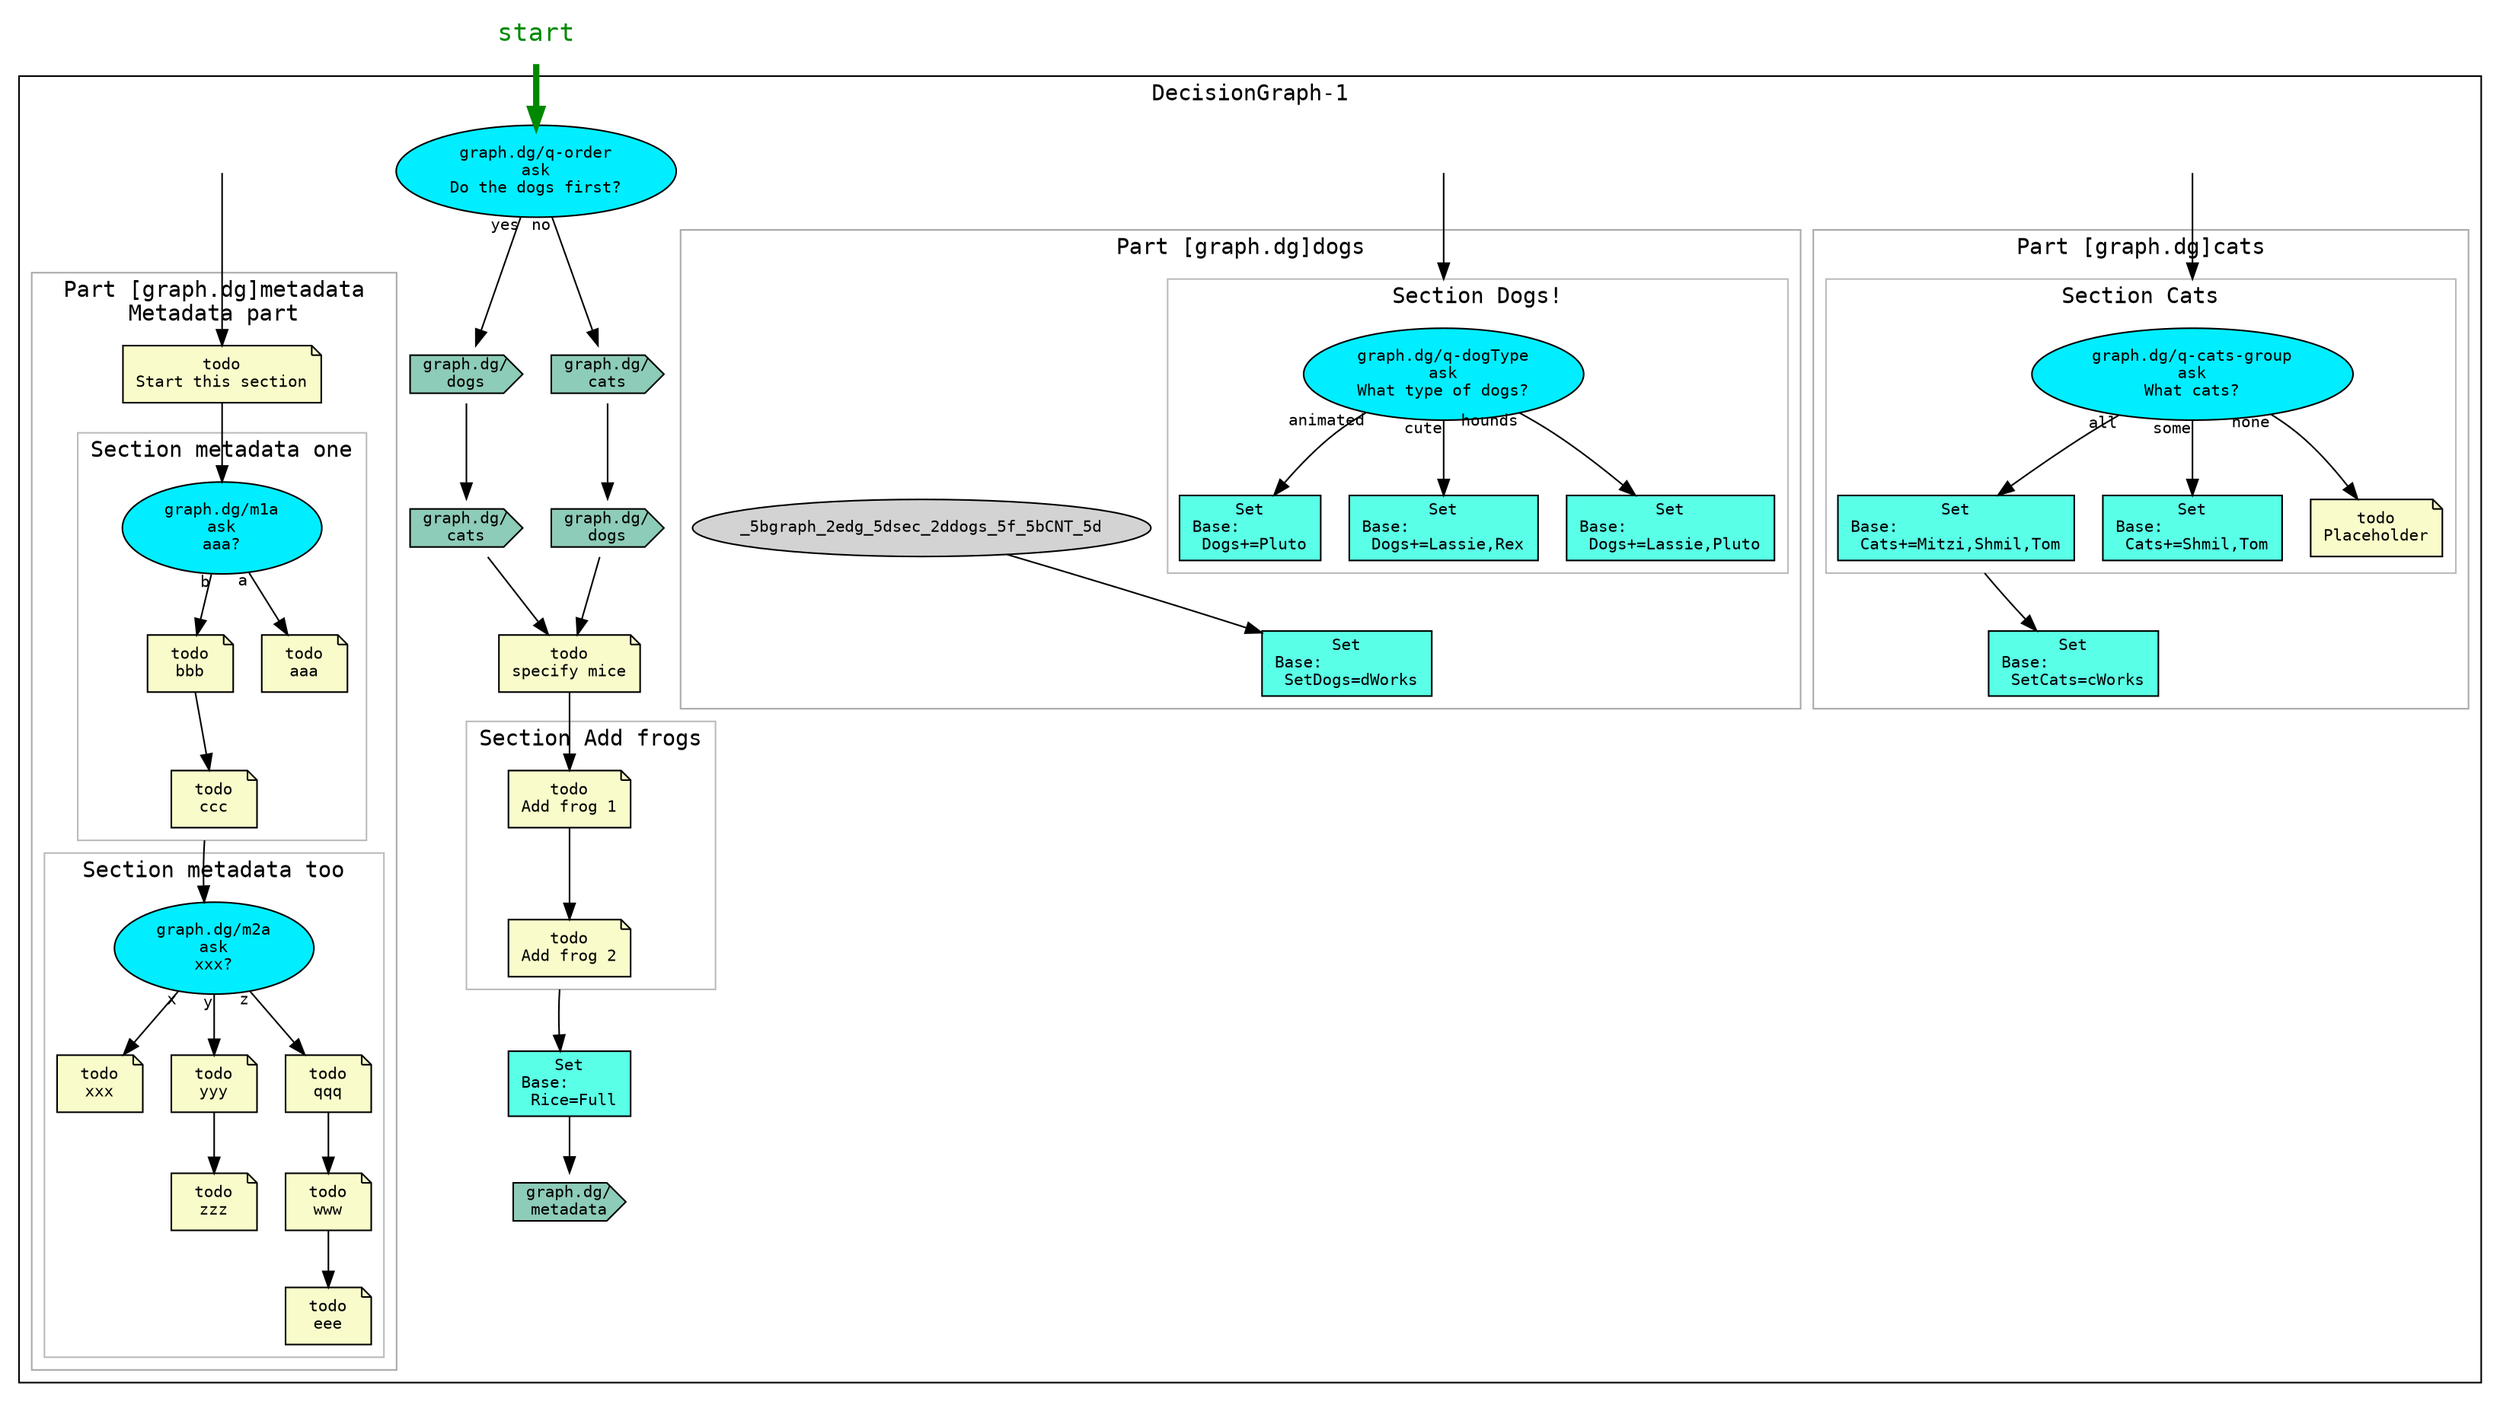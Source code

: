 digraph decisionGraph {
graph [fontname="Courier" concentrate=true compound=true]
edge [fontname="Courier" fontsize="10"]
node [fillcolor="lightgray" style="filled" fontname="Courier" fontsize="10"]
NODE___________START_[ fillcolor="transparent" shape="none" fontcolor="#008800" fontsize="16" label="start" ]
{rank=source; NODE___________START_}
subgraph cluster_DecisionGraph_2d1 {
label="DecisionGraph-1"
_5bgraph_2edg_5dcats_5f_5fPART_5fSTART[ fillcolor="transparent" shape="none" width="0.0" label="" height="0.0" ]
subgraph cluster__5bgraph_2edg_5dcats{ 
label="Part [graph.dg]cats"
color="#AAAAAA"
subgraph cluster__5bgraph_2edg_5dsec_2dcats{ 
label="Section Cats"
color="#BBBBBB"
_5bgraph_2edg_5dq_2dcats_2dgroup[ fillcolor="#00EEFF" shape="oval" label="graph.dg/q-cats-group\nask\nWhat cats?" ]
_5bgraph_2edg_5d_5b_2313_5d[ fillcolor="#59FFE6" shape="rect" label="Set\nBase:\l Cats+=Mitzi,Shmil,Tom" ]
_5bgraph_2edg_5dq_2dcats_2dgroup -> _5bgraph_2edg_5d_5b_2313_5d[ taillabel="all" ]
_5bgraph_2edg_5d_5b_2314_5d[ fillcolor="#59FFE6" shape="rect" label="Set\nBase:\l Cats+=Shmil,Tom" ]
_5bgraph_2edg_5dq_2dcats_2dgroup -> _5bgraph_2edg_5d_5b_2314_5d[ taillabel="some" ]
_5bgraph_2edg_5d_5b_2315_5d[ fillcolor="#F9FCCA" shape="note" label="todo\nPlaceholder" ]
_5bgraph_2edg_5dq_2dcats_2dgroup -> _5bgraph_2edg_5d_5b_2315_5d[ taillabel="none" ]
}
_5bgraph_2edg_5dcat_5fsection_5fset[ fillcolor="#59FFE6" shape="rect" label="Set\nBase:\l SetCats=cWorks" ]
_5bgraph_2edg_5d_5b_2313_5d -> _5bgraph_2edg_5dcat_5fsection_5fset[ ltail="cluster__5bgraph_2edg_5dsec_2dcats" ]
}
_5bgraph_2edg_5dcats_5f_5fPART_5fSTART -> _5bgraph_2edg_5dq_2dcats_2dgroup[ lhead="cluster__5bgraph_2edg_5dsec_2dcats" ]
_5bgraph_2edg_5ddogs_5f_5fPART_5fSTART[ fillcolor="transparent" shape="none" width="0.0" label="" height="0.0" ]
subgraph cluster__5bgraph_2edg_5ddogs{ 
label="Part [graph.dg]dogs"
color="#AAAAAA"
subgraph cluster__5bgraph_2edg_5dsec_2ddogs{ 
label="Section Dogs!"
color="#BBBBBB"
_5bgraph_2edg_5dq_2ddogType[ fillcolor="#00EEFF" shape="oval" label="graph.dg/q-dogType\nask\nWhat type of dogs?" ]
_5bgraph_2edg_5d_5b_2310_5d[ fillcolor="#59FFE6" shape="rect" label="Set\nBase:\l Dogs+=Pluto" ]
_5bgraph_2edg_5dq_2ddogType -> _5bgraph_2edg_5d_5b_2310_5d[ taillabel="animated" ]
_5bgraph_2edg_5d_5b_2311_5d[ fillcolor="#59FFE6" shape="rect" label="Set\nBase:\l Dogs+=Lassie,Rex" ]
_5bgraph_2edg_5dq_2ddogType -> _5bgraph_2edg_5d_5b_2311_5d[ taillabel="cute" ]
_5bgraph_2edg_5d_5b_2312_5d[ fillcolor="#59FFE6" shape="rect" label="Set\nBase:\l Dogs+=Lassie,Pluto" ]
_5bgraph_2edg_5dq_2ddogType -> _5bgraph_2edg_5d_5b_2312_5d[ taillabel="hounds" ]
}
_5bgraph_2edg_5ddog_5fsection_5fset[ fillcolor="#59FFE6" shape="rect" label="Set\nBase:\l SetDogs=dWorks" ]
_5bgraph_2edg_5dsec_2ddogs_5f_5bCNT_5d -> _5bgraph_2edg_5ddog_5fsection_5fset[ ltail="cluster__5bgraph_2edg_5dsec_2ddogs" ]
}
_5bgraph_2edg_5ddogs_5f_5fPART_5fSTART -> _5bgraph_2edg_5dq_2ddogType[ lhead="cluster__5bgraph_2edg_5dsec_2ddogs" ]
_5bgraph_2edg_5dq_2dorder[ fillcolor="#00EEFF" shape="oval" label="graph.dg/q-order\nask\nDo the dogs first?" ]
_5bgraph_2edg_5d_5b_231_5d[ fillcolor="#8DCCB8" shape="cds" label="graph.dg/\ndogs" ]
_5bgraph_2edg_5d_5b_232_5d[ fillcolor="#8DCCB8" shape="cds" label="graph.dg/\ncats" ]
_5bgraph_2edg_5d_5b_235_5d[ fillcolor="#F9FCCA" shape="note" label="todo\nspecify mice" ]
subgraph cluster__5bgraph_2edg_5dsec_2dfrogs{ 
label="Section Add frogs"
color="#BBBBBB"
_5bgraph_2edg_5d_5b_236_5d[ fillcolor="#F9FCCA" shape="note" label="todo\nAdd frog 1" ]
_5bgraph_2edg_5d_5b_237_5d[ fillcolor="#F9FCCA" shape="note" label="todo\nAdd frog 2" ]
_5bgraph_2edg_5d_5b_236_5d -> _5bgraph_2edg_5d_5b_237_5d
}
_5bgraph_2edg_5d_5b_238_5d[ fillcolor="#59FFE6" shape="rect" label="Set\nBase:\l Rice=Full" ]
_5bgraph_2edg_5d_5b_239_5d[ fillcolor="#8DCCB8" shape="cds" label="graph.dg/\nmetadata" ]
_5bgraph_2edg_5d_5b_238_5d -> _5bgraph_2edg_5d_5b_239_5d
_5bgraph_2edg_5d_5b_237_5d -> _5bgraph_2edg_5d_5b_238_5d[ ltail="cluster__5bgraph_2edg_5dsec_2dfrogs" ]
_5bgraph_2edg_5d_5b_235_5d -> _5bgraph_2edg_5d_5b_236_5d[ lhead="cluster__5bgraph_2edg_5d_5b_236_5d" ]
_5bgraph_2edg_5d_5b_232_5d -> _5bgraph_2edg_5d_5b_235_5d
_5bgraph_2edg_5d_5b_231_5d -> _5bgraph_2edg_5d_5b_232_5d
_5bgraph_2edg_5dq_2dorder -> _5bgraph_2edg_5d_5b_231_5d[ taillabel="yes" ]
_5bgraph_2edg_5d_5b_233_5d[ fillcolor="#8DCCB8" shape="cds" label="graph.dg/\ncats" ]
_5bgraph_2edg_5d_5b_234_5d[ fillcolor="#8DCCB8" shape="cds" label="graph.dg/\ndogs" ]
_5bgraph_2edg_5d_5b_234_5d -> _5bgraph_2edg_5d_5b_235_5d
_5bgraph_2edg_5d_5b_233_5d -> _5bgraph_2edg_5d_5b_234_5d
_5bgraph_2edg_5dq_2dorder -> _5bgraph_2edg_5d_5b_233_5d[ taillabel="no" ]
_5bgraph_2edg_5dmetadata_5f_5fPART_5fSTART[ fillcolor="transparent" shape="none" width="0.0" label="" height="0.0" ]
subgraph cluster__5bgraph_2edg_5dmetadata{ 
label="Part [graph.dg]metadata\nMetadata part"
color="#AAAAAA"
_5bgraph_2edg_5d_5b_2316_5d[ fillcolor="#F9FCCA" shape="note" label="todo\nStart this section" ]
subgraph cluster__5bgraph_2edg_5dsec_2dm1{ 
label="Section metadata one"
color="#BBBBBB"
_5bgraph_2edg_5dm1a[ fillcolor="#00EEFF" shape="oval" label="graph.dg/m1a\nask\naaa?" ]
_5bgraph_2edg_5d_5b_2317_5d[ fillcolor="#F9FCCA" shape="note" label="todo\naaa" ]
_5bgraph_2edg_5dm1a -> _5bgraph_2edg_5d_5b_2317_5d[ taillabel="a" ]
_5bgraph_2edg_5d_5b_2318_5d[ fillcolor="#F9FCCA" shape="note" label="todo\nbbb" ]
_5bgraph_2edg_5d_5b_2319_5d[ fillcolor="#F9FCCA" shape="note" label="todo\nccc" ]
_5bgraph_2edg_5d_5b_2318_5d -> _5bgraph_2edg_5d_5b_2319_5d
_5bgraph_2edg_5dm1a -> _5bgraph_2edg_5d_5b_2318_5d[ taillabel="b" ]
}
subgraph cluster__5bgraph_2edg_5dsec_2dm2{ 
label="Section metadata too"
color="#BBBBBB"
_5bgraph_2edg_5dm2a[ fillcolor="#00EEFF" shape="oval" label="graph.dg/m2a\nask\nxxx?" ]
_5bgraph_2edg_5d_5b_2320_5d[ fillcolor="#F9FCCA" shape="note" label="todo\nxxx" ]
_5bgraph_2edg_5dm2a -> _5bgraph_2edg_5d_5b_2320_5d[ taillabel="x" ]
_5bgraph_2edg_5d_5b_2321_5d[ fillcolor="#F9FCCA" shape="note" label="todo\nyyy" ]
_5bgraph_2edg_5d_5b_2322_5d[ fillcolor="#F9FCCA" shape="note" label="todo\nzzz" ]
_5bgraph_2edg_5d_5b_2321_5d -> _5bgraph_2edg_5d_5b_2322_5d
_5bgraph_2edg_5dm2a -> _5bgraph_2edg_5d_5b_2321_5d[ taillabel="y" ]
_5bgraph_2edg_5d_5b_2323_5d[ fillcolor="#F9FCCA" shape="note" label="todo\nqqq" ]
_5bgraph_2edg_5d_5b_2324_5d[ fillcolor="#F9FCCA" shape="note" label="todo\nwww" ]
_5bgraph_2edg_5d_5b_2325_5d[ fillcolor="#F9FCCA" shape="note" label="todo\neee" ]
_5bgraph_2edg_5d_5b_2324_5d -> _5bgraph_2edg_5d_5b_2325_5d
_5bgraph_2edg_5d_5b_2323_5d -> _5bgraph_2edg_5d_5b_2324_5d
_5bgraph_2edg_5dm2a -> _5bgraph_2edg_5d_5b_2323_5d[ taillabel="z" ]
}
_5bgraph_2edg_5d_5b_2319_5d -> _5bgraph_2edg_5dm2a[ ltail="cluster__5bgraph_2edg_5dsec_2dm1" lhead="cluster__5bgraph_2edg_5dm2a" ]
_5bgraph_2edg_5d_5b_2316_5d -> _5bgraph_2edg_5dm1a[ lhead="cluster__5bgraph_2edg_5dm1a" ]
}
_5bgraph_2edg_5dmetadata_5f_5fPART_5fSTART -> _5bgraph_2edg_5d_5b_2316_5d
edge [style=invis]
_5bgraph_2edg_5d_5b_2313_5d -> _5bgraph_2edg_5dcat_5fsection_5fset
_5bgraph_2edg_5d_5b_2314_5d -> _5bgraph_2edg_5dcat_5fsection_5fset
_5bgraph_2edg_5d_5b_2310_5d -> _5bgraph_2edg_5ddog_5fsection_5fset
_5bgraph_2edg_5d_5b_2312_5d -> _5bgraph_2edg_5ddog_5fsection_5fset
_5bgraph_2edg_5d_5b_2315_5d -> _5bgraph_2edg_5dcat_5fsection_5fset
_5bgraph_2edg_5d_5b_2317_5d -> _5bgraph_2edg_5dm2a[ lhead="cluster__5bgraph_2edg_5dm2a" ]
_5bgraph_2edg_5d_5b_237_5d -> _5bgraph_2edg_5d_5b_238_5d
_5bgraph_2edg_5d_5b_2319_5d -> _5bgraph_2edg_5dm2a[ lhead="cluster__5bgraph_2edg_5dm2a" ]
_5bgraph_2edg_5d_5b_2311_5d -> _5bgraph_2edg_5ddog_5fsection_5fset
}
NODE___________START_ -> _5bgraph_2edg_5dq_2dorder[ penwidth="4.0" color="#008800" ]
}
